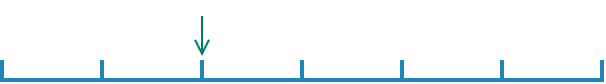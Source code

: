<mxfile version="14.7.3" type="github">
  <diagram id="mTR3_TGDz6hFLVVM_VdR" name="第 1 页">
    <mxGraphModel dx="440" dy="247" grid="1" gridSize="10" guides="1" tooltips="1" connect="1" arrows="1" fold="1" page="1" pageScale="1" pageWidth="827" pageHeight="1169" math="0" shadow="0">
      <root>
        <mxCell id="0" />
        <mxCell id="1" parent="0" />
        <mxCell id="lViSOvlmoO3MquDnPFCZ-1" value="" style="strokeWidth=2;html=1;shape=mxgraph.flowchart.annotation_1;align=left;pointerEvents=1;rotation=-90;strokeColor=#2185BA;" vertex="1" parent="1">
          <mxGeometry x="220" y="250" width="10" height="50" as="geometry" />
        </mxCell>
        <mxCell id="lViSOvlmoO3MquDnPFCZ-3" value="" style="strokeWidth=2;html=1;shape=mxgraph.flowchart.annotation_1;align=left;pointerEvents=1;rotation=-90;strokeColor=#2185BA;" vertex="1" parent="1">
          <mxGeometry x="270" y="250" width="10" height="50" as="geometry" />
        </mxCell>
        <mxCell id="lViSOvlmoO3MquDnPFCZ-4" value="" style="strokeWidth=2;html=1;shape=mxgraph.flowchart.annotation_1;align=left;pointerEvents=1;rotation=-90;strokeColor=#2185BA;" vertex="1" parent="1">
          <mxGeometry x="320" y="250" width="10" height="50" as="geometry" />
        </mxCell>
        <mxCell id="lViSOvlmoO3MquDnPFCZ-5" value="" style="strokeWidth=2;html=1;shape=mxgraph.flowchart.annotation_1;align=left;pointerEvents=1;rotation=-90;strokeColor=#2185BA;" vertex="1" parent="1">
          <mxGeometry x="370" y="250" width="10" height="50" as="geometry" />
        </mxCell>
        <mxCell id="lViSOvlmoO3MquDnPFCZ-6" value="" style="strokeWidth=2;html=1;shape=mxgraph.flowchart.annotation_1;align=left;pointerEvents=1;rotation=-90;strokeColor=#2185BA;" vertex="1" parent="1">
          <mxGeometry x="420" y="250" width="10" height="50" as="geometry" />
        </mxCell>
        <mxCell id="lViSOvlmoO3MquDnPFCZ-7" value="" style="strokeWidth=2;html=1;shape=mxgraph.flowchart.annotation_1;align=left;pointerEvents=1;rotation=-90;strokeColor=#2185BA;" vertex="1" parent="1">
          <mxGeometry x="470" y="250" width="10" height="50" as="geometry" />
        </mxCell>
        <mxCell id="lViSOvlmoO3MquDnPFCZ-8" value="" style="endArrow=open;html=1;strokeColor=#007D65;endFill=0;" edge="1" parent="1">
          <mxGeometry width="50" height="50" relative="1" as="geometry">
            <mxPoint x="300" y="248" as="sourcePoint" />
            <mxPoint x="300" y="268" as="targetPoint" />
          </mxGeometry>
        </mxCell>
      </root>
    </mxGraphModel>
  </diagram>
</mxfile>
